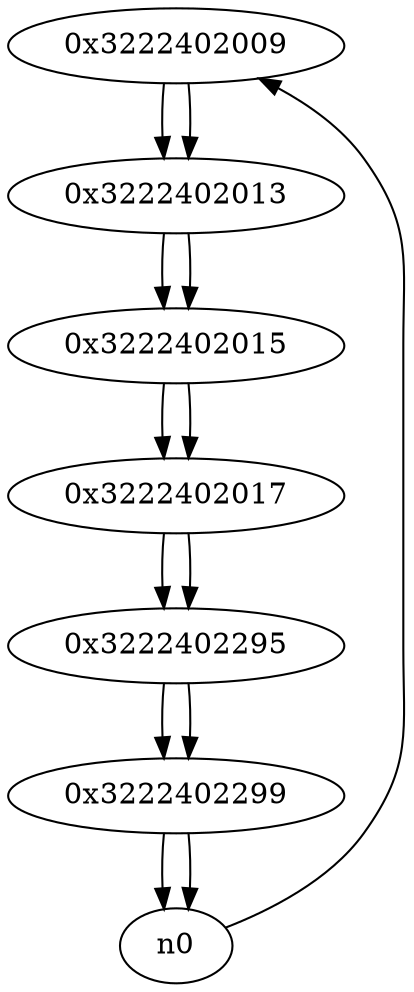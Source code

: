 digraph G{
/* nodes */
  n1 [label="0x3222402009"]
  n2 [label="0x3222402013"]
  n3 [label="0x3222402015"]
  n4 [label="0x3222402017"]
  n5 [label="0x3222402295"]
  n6 [label="0x3222402299"]
/* edges */
n1 -> n2;
n0 -> n1;
n2 -> n3;
n1 -> n2;
n3 -> n4;
n2 -> n3;
n4 -> n5;
n3 -> n4;
n5 -> n6;
n4 -> n5;
n6 -> n0;
n6 -> n0;
n5 -> n6;
}
